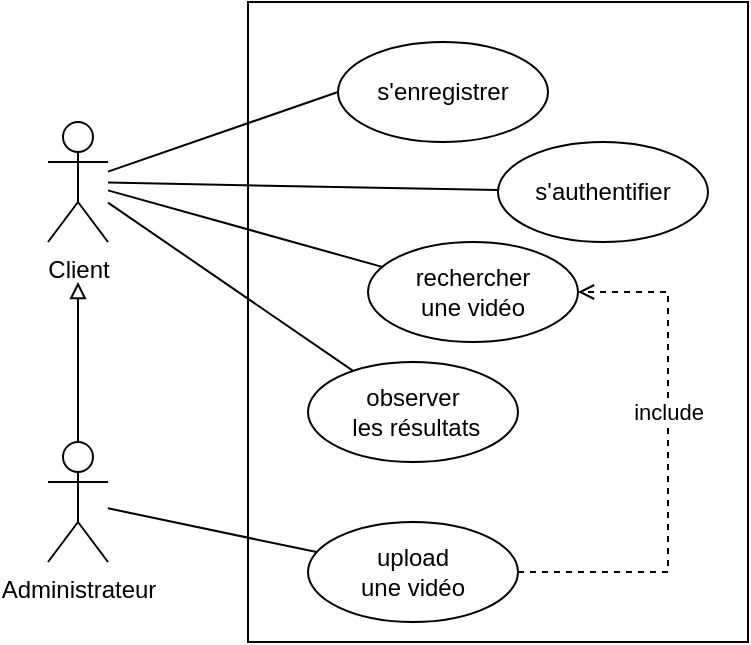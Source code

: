 <?xml version="1.0" encoding="UTF-8"?>
<mxfile version="14.4.8"><diagram id="QyguMHJmjM2ulUb0ld6C"><mxGraphModel dx="813" dy="490" grid="1" gridSize="10" guides="1" tooltips="1" connect="1" arrows="1" fold="1" page="1" pageScale="1" pageWidth="850" pageHeight="1100" math="0" shadow="0"><root><mxCell id="0"/><mxCell id="1" parent="0"/><mxCell id="2" value="" style="rounded=0;whiteSpace=wrap;html=1;fillColor=none;" vertex="1" parent="1"><mxGeometry x="320" y="200" width="250" height="320" as="geometry"/></mxCell><mxCell id="3" value="Client" style="shape=umlActor;verticalLabelPosition=bottom;verticalAlign=top;html=1;outlineConnect=0;" vertex="1" parent="1"><mxGeometry x="220" y="260" width="30" height="60" as="geometry"/></mxCell><mxCell id="4" style="edgeStyle=none;rounded=0;orthogonalLoop=1;jettySize=auto;html=1;endArrow=block;endFill=0;" edge="1" source="5" parent="1"><mxGeometry relative="1" as="geometry"><mxPoint x="235" y="340" as="targetPoint"/></mxGeometry></mxCell><mxCell id="5" value="Administrateur" style="shape=umlActor;verticalLabelPosition=bottom;verticalAlign=top;html=1;outlineConnect=0;" vertex="1" parent="1"><mxGeometry x="220" y="420" width="30" height="60" as="geometry"/></mxCell><mxCell id="6" style="rounded=0;orthogonalLoop=1;jettySize=auto;html=1;exitX=0;exitY=0.5;exitDx=0;exitDy=0;endArrow=none;endFill=0;" edge="1" source="7" target="3" parent="1"><mxGeometry relative="1" as="geometry"/></mxCell><mxCell id="7" value="s'enregistrer" style="ellipse;whiteSpace=wrap;html=1;" vertex="1" parent="1"><mxGeometry x="365" y="220" width="105" height="50" as="geometry"/></mxCell><mxCell id="8" value="s'authentifier" style="ellipse;whiteSpace=wrap;html=1;" vertex="1" parent="1"><mxGeometry x="445" y="270" width="105" height="50" as="geometry"/></mxCell><mxCell id="9" value="rechercher &lt;br&gt;une vidéo" style="ellipse;whiteSpace=wrap;html=1;" vertex="1" parent="1"><mxGeometry x="380" y="320" width="105" height="50" as="geometry"/></mxCell><mxCell id="10" value="observer&lt;br&gt;&amp;nbsp;les résultats" style="ellipse;whiteSpace=wrap;html=1;" vertex="1" parent="1"><mxGeometry x="350" y="380" width="105" height="50" as="geometry"/></mxCell><mxCell id="11" style="edgeStyle=orthogonalEdgeStyle;rounded=0;orthogonalLoop=1;jettySize=auto;html=1;exitX=1;exitY=0.5;exitDx=0;exitDy=0;entryX=1;entryY=0.5;entryDx=0;entryDy=0;endArrow=open;endFill=0;dashed=1;" edge="1" source="13" target="9" parent="1"><mxGeometry relative="1" as="geometry"><Array as="points"><mxPoint x="530" y="485"/><mxPoint x="530" y="345"/></Array></mxGeometry></mxCell><mxCell id="12" value="include" style="edgeLabel;html=1;align=center;verticalAlign=middle;resizable=0;points=[];" vertex="1" connectable="0" parent="11"><mxGeometry x="0.193" relative="1" as="geometry"><mxPoint as="offset"/></mxGeometry></mxCell><mxCell id="13" value="upload&lt;br&gt;une vidéo" style="ellipse;whiteSpace=wrap;html=1;" vertex="1" parent="1"><mxGeometry x="350" y="460" width="105" height="50" as="geometry"/></mxCell><mxCell id="14" style="rounded=0;orthogonalLoop=1;jettySize=auto;html=1;endArrow=none;endFill=0;" edge="1" source="8" target="3" parent="1"><mxGeometry relative="1" as="geometry"><mxPoint x="375" y="255" as="sourcePoint"/><mxPoint x="260" y="294.808" as="targetPoint"/></mxGeometry></mxCell><mxCell id="15" style="rounded=0;orthogonalLoop=1;jettySize=auto;html=1;endArrow=none;endFill=0;" edge="1" source="9" target="3" parent="1"><mxGeometry relative="1" as="geometry"><mxPoint x="385" y="265" as="sourcePoint"/><mxPoint x="270" y="304.808" as="targetPoint"/></mxGeometry></mxCell><mxCell id="16" style="rounded=0;orthogonalLoop=1;jettySize=auto;html=1;endArrow=none;endFill=0;" edge="1" source="10" target="3" parent="1"><mxGeometry relative="1" as="geometry"><mxPoint x="395" y="275" as="sourcePoint"/><mxPoint x="280" y="314.808" as="targetPoint"/></mxGeometry></mxCell><mxCell id="17" style="rounded=0;orthogonalLoop=1;jettySize=auto;html=1;endArrow=none;endFill=0;" edge="1" source="13" target="5" parent="1"><mxGeometry relative="1" as="geometry"><mxPoint x="405" y="285" as="sourcePoint"/><mxPoint x="290" y="324.808" as="targetPoint"/></mxGeometry></mxCell></root></mxGraphModel></diagram></mxfile>